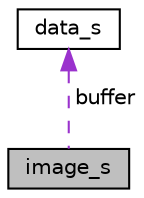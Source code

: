 digraph "image_s"
{
 // LATEX_PDF_SIZE
  edge [fontname="Helvetica",fontsize="10",labelfontname="Helvetica",labelfontsize="10"];
  node [fontname="Helvetica",fontsize="10",shape=record];
  Node1 [label="image_s",height=0.2,width=0.4,color="black", fillcolor="grey75", style="filled", fontcolor="black",tooltip="Data used to work with images."];
  Node2 -> Node1 [dir="back",color="darkorchid3",fontsize="10",style="dashed",label=" buffer" ,fontname="Helvetica"];
  Node2 [label="data_s",height=0.2,width=0.4,color="black", fillcolor="white", style="filled",URL="$d1/d01/structdata__s.html",tooltip="Memory allocation data."];
}
